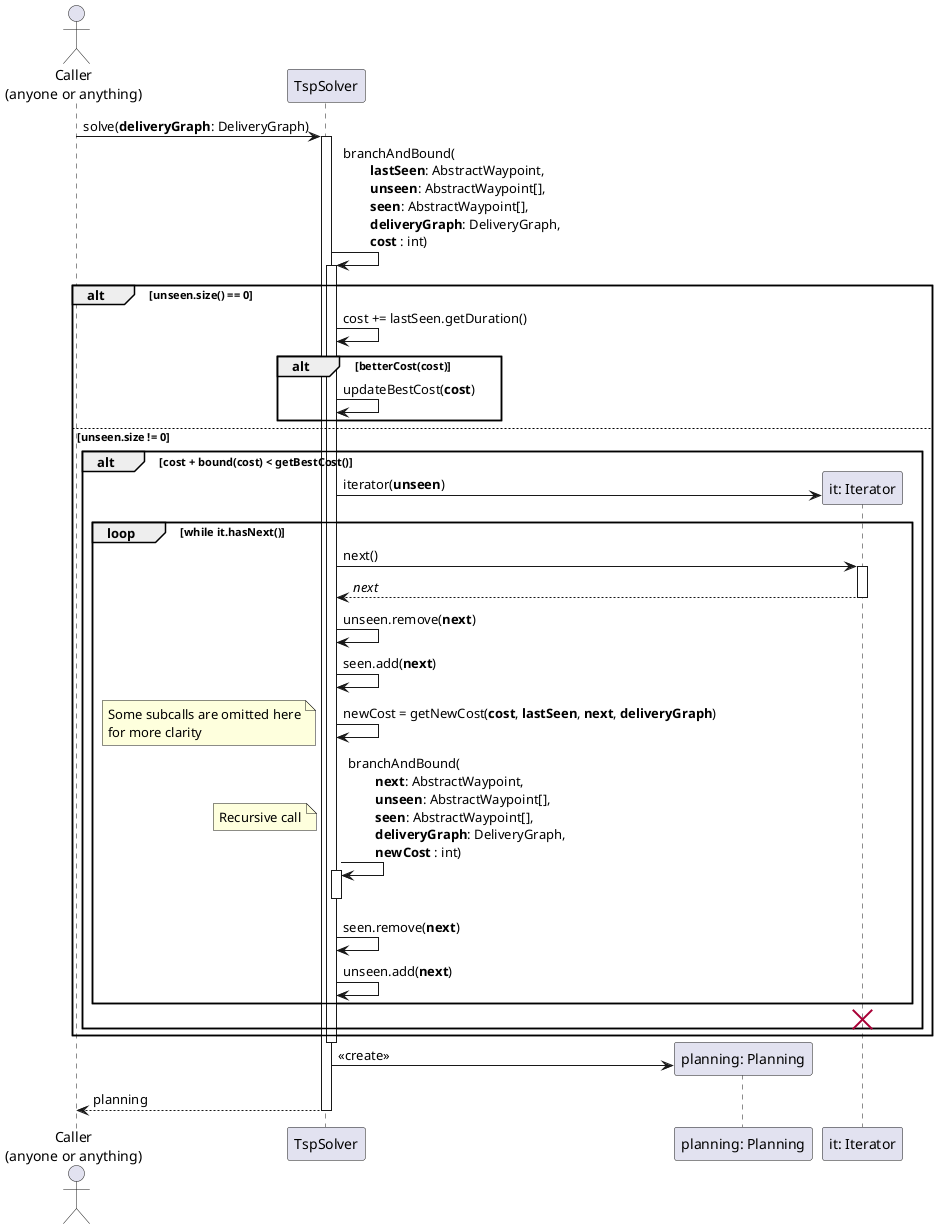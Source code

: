 @startuml
actor "Caller\n(anyone or anything)" as CPS
participant TspSolver as TSP
participant "planning: Planning" as Pl
participant "it: Iterator" as it

CPS -> TSP : solve(**deliveryGraph**: DeliveryGraph)
activate TSP

    TSP -> TSP : branchAndBound(\n\t**lastSeen**: AbstractWaypoint,\n\t**unseen**: AbstractWaypoint[],\n\t**seen**: AbstractWaypoint[],\n\t**deliveryGraph**: DeliveryGraph,\n\t**cost** : int)
    activate TSP

        alt unseen.size() == 0
            TSP -> TSP : cost += lastSeen.getDuration()
            alt betterCost(**cost**)
                TSP -> TSP : updateBestCost(**cost**)
            end
        else unseen.size != 0
            alt cost + bound(cost) < getBestCost()
                create it
                TSP -> it : iterator(**unseen**)
                loop while it.hasNext()
                    TSP -> it : next()
                    activate it
                    TSP <-- it : //next//
                    deactivate it
                    TSP -> TSP : unseen.remove(**next**)
                    TSP -> TSP : seen.add(**next**)
                    TSP -> TSP : newCost = getNewCost(**cost**, **lastSeen**, **next**, **deliveryGraph**)
                    note left
                        Some subcalls are omitted here
                        for more clarity
                    end note
                    TSP -> TSP : branchAndBound(\n\t**next**: AbstractWaypoint,\n\t**unseen**: AbstractWaypoint[],\n\t**seen**: AbstractWaypoint[],\n\t**deliveryGraph**: DeliveryGraph,\n\t**newCost** : int)
                    activate TSP
                        note left : Recursive call
                    deactivate TSP
                    TSP -> TSP : seen.remove(**next**)
                    TSP -> TSP : unseen.add(**next**)
                end
                destroy it
            end


        end

    deactivate TSP

    create Pl
    TSP -> Pl : <<create>>

    CPS <-- TSP : planning

deactivate TSP

@enduml
